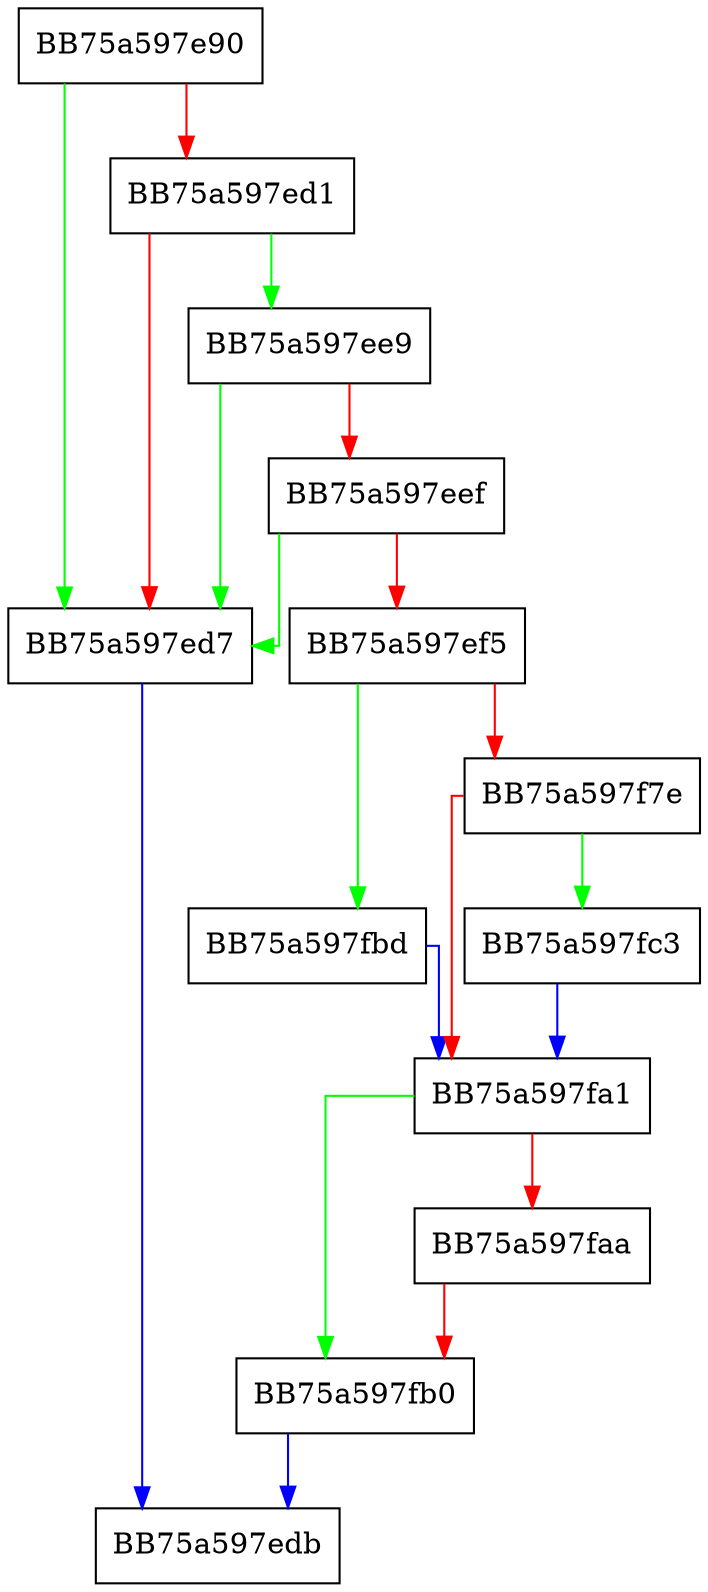 digraph IsMine {
  node [shape="box"];
  graph [splines=ortho];
  BB75a597e90 -> BB75a597ed7 [color="green"];
  BB75a597e90 -> BB75a597ed1 [color="red"];
  BB75a597ed1 -> BB75a597ee9 [color="green"];
  BB75a597ed1 -> BB75a597ed7 [color="red"];
  BB75a597ed7 -> BB75a597edb [color="blue"];
  BB75a597ee9 -> BB75a597ed7 [color="green"];
  BB75a597ee9 -> BB75a597eef [color="red"];
  BB75a597eef -> BB75a597ed7 [color="green"];
  BB75a597eef -> BB75a597ef5 [color="red"];
  BB75a597ef5 -> BB75a597fbd [color="green"];
  BB75a597ef5 -> BB75a597f7e [color="red"];
  BB75a597f7e -> BB75a597fc3 [color="green"];
  BB75a597f7e -> BB75a597fa1 [color="red"];
  BB75a597fa1 -> BB75a597fb0 [color="green"];
  BB75a597fa1 -> BB75a597faa [color="red"];
  BB75a597faa -> BB75a597fb0 [color="red"];
  BB75a597fb0 -> BB75a597edb [color="blue"];
  BB75a597fbd -> BB75a597fa1 [color="blue"];
  BB75a597fc3 -> BB75a597fa1 [color="blue"];
}